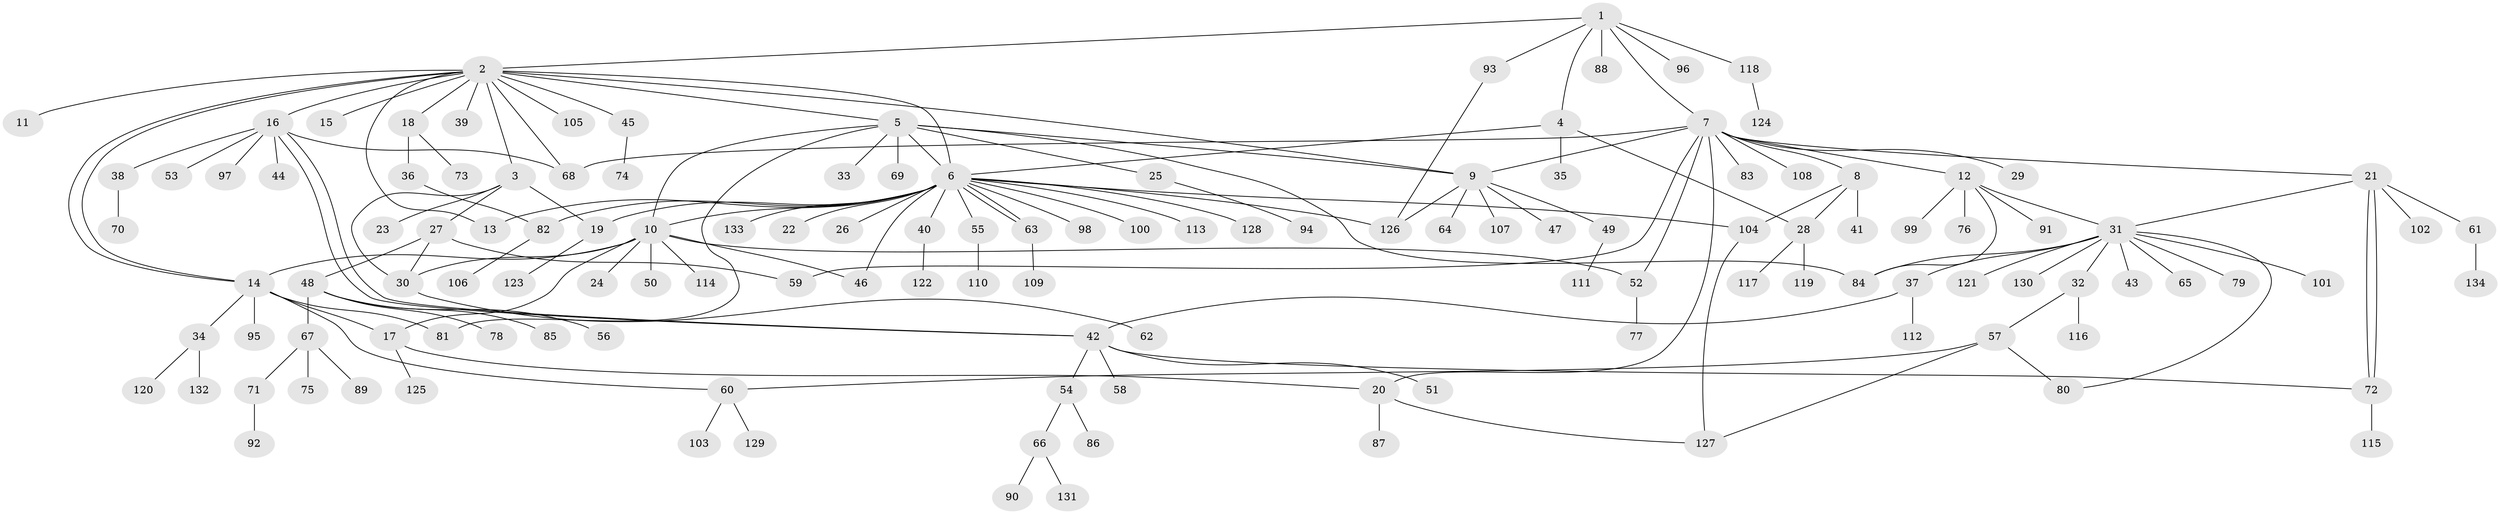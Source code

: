 // Generated by graph-tools (version 1.1) at 2025/11/02/27/25 16:11:10]
// undirected, 134 vertices, 169 edges
graph export_dot {
graph [start="1"]
  node [color=gray90,style=filled];
  1;
  2;
  3;
  4;
  5;
  6;
  7;
  8;
  9;
  10;
  11;
  12;
  13;
  14;
  15;
  16;
  17;
  18;
  19;
  20;
  21;
  22;
  23;
  24;
  25;
  26;
  27;
  28;
  29;
  30;
  31;
  32;
  33;
  34;
  35;
  36;
  37;
  38;
  39;
  40;
  41;
  42;
  43;
  44;
  45;
  46;
  47;
  48;
  49;
  50;
  51;
  52;
  53;
  54;
  55;
  56;
  57;
  58;
  59;
  60;
  61;
  62;
  63;
  64;
  65;
  66;
  67;
  68;
  69;
  70;
  71;
  72;
  73;
  74;
  75;
  76;
  77;
  78;
  79;
  80;
  81;
  82;
  83;
  84;
  85;
  86;
  87;
  88;
  89;
  90;
  91;
  92;
  93;
  94;
  95;
  96;
  97;
  98;
  99;
  100;
  101;
  102;
  103;
  104;
  105;
  106;
  107;
  108;
  109;
  110;
  111;
  112;
  113;
  114;
  115;
  116;
  117;
  118;
  119;
  120;
  121;
  122;
  123;
  124;
  125;
  126;
  127;
  128;
  129;
  130;
  131;
  132;
  133;
  134;
  1 -- 2;
  1 -- 4;
  1 -- 7;
  1 -- 88;
  1 -- 93;
  1 -- 96;
  1 -- 118;
  2 -- 3;
  2 -- 5;
  2 -- 6;
  2 -- 9;
  2 -- 11;
  2 -- 13;
  2 -- 14;
  2 -- 14;
  2 -- 15;
  2 -- 16;
  2 -- 18;
  2 -- 39;
  2 -- 45;
  2 -- 68;
  2 -- 105;
  3 -- 19;
  3 -- 23;
  3 -- 27;
  3 -- 30;
  4 -- 6;
  4 -- 28;
  4 -- 35;
  5 -- 6;
  5 -- 9;
  5 -- 10;
  5 -- 25;
  5 -- 33;
  5 -- 69;
  5 -- 81;
  5 -- 84;
  6 -- 10;
  6 -- 13;
  6 -- 19;
  6 -- 22;
  6 -- 26;
  6 -- 40;
  6 -- 46;
  6 -- 55;
  6 -- 63;
  6 -- 63;
  6 -- 82;
  6 -- 98;
  6 -- 100;
  6 -- 104;
  6 -- 113;
  6 -- 126;
  6 -- 128;
  6 -- 133;
  7 -- 8;
  7 -- 9;
  7 -- 12;
  7 -- 20;
  7 -- 21;
  7 -- 29;
  7 -- 52;
  7 -- 59;
  7 -- 68;
  7 -- 83;
  7 -- 108;
  8 -- 28;
  8 -- 41;
  8 -- 104;
  9 -- 47;
  9 -- 49;
  9 -- 64;
  9 -- 107;
  9 -- 126;
  10 -- 14;
  10 -- 17;
  10 -- 24;
  10 -- 30;
  10 -- 46;
  10 -- 50;
  10 -- 52;
  10 -- 114;
  12 -- 31;
  12 -- 76;
  12 -- 84;
  12 -- 91;
  12 -- 99;
  14 -- 17;
  14 -- 34;
  14 -- 60;
  14 -- 81;
  14 -- 95;
  16 -- 38;
  16 -- 42;
  16 -- 42;
  16 -- 44;
  16 -- 53;
  16 -- 68;
  16 -- 97;
  17 -- 20;
  17 -- 125;
  18 -- 36;
  18 -- 73;
  19 -- 123;
  20 -- 87;
  20 -- 127;
  21 -- 31;
  21 -- 61;
  21 -- 72;
  21 -- 72;
  21 -- 102;
  25 -- 94;
  27 -- 30;
  27 -- 48;
  27 -- 59;
  28 -- 117;
  28 -- 119;
  30 -- 62;
  31 -- 32;
  31 -- 37;
  31 -- 43;
  31 -- 65;
  31 -- 79;
  31 -- 80;
  31 -- 84;
  31 -- 101;
  31 -- 121;
  31 -- 130;
  32 -- 57;
  32 -- 116;
  34 -- 120;
  34 -- 132;
  36 -- 82;
  37 -- 42;
  37 -- 112;
  38 -- 70;
  40 -- 122;
  42 -- 51;
  42 -- 54;
  42 -- 58;
  42 -- 72;
  45 -- 74;
  48 -- 56;
  48 -- 67;
  48 -- 78;
  48 -- 85;
  49 -- 111;
  52 -- 77;
  54 -- 66;
  54 -- 86;
  55 -- 110;
  57 -- 60;
  57 -- 80;
  57 -- 127;
  60 -- 103;
  60 -- 129;
  61 -- 134;
  63 -- 109;
  66 -- 90;
  66 -- 131;
  67 -- 71;
  67 -- 75;
  67 -- 89;
  71 -- 92;
  72 -- 115;
  82 -- 106;
  93 -- 126;
  104 -- 127;
  118 -- 124;
}
